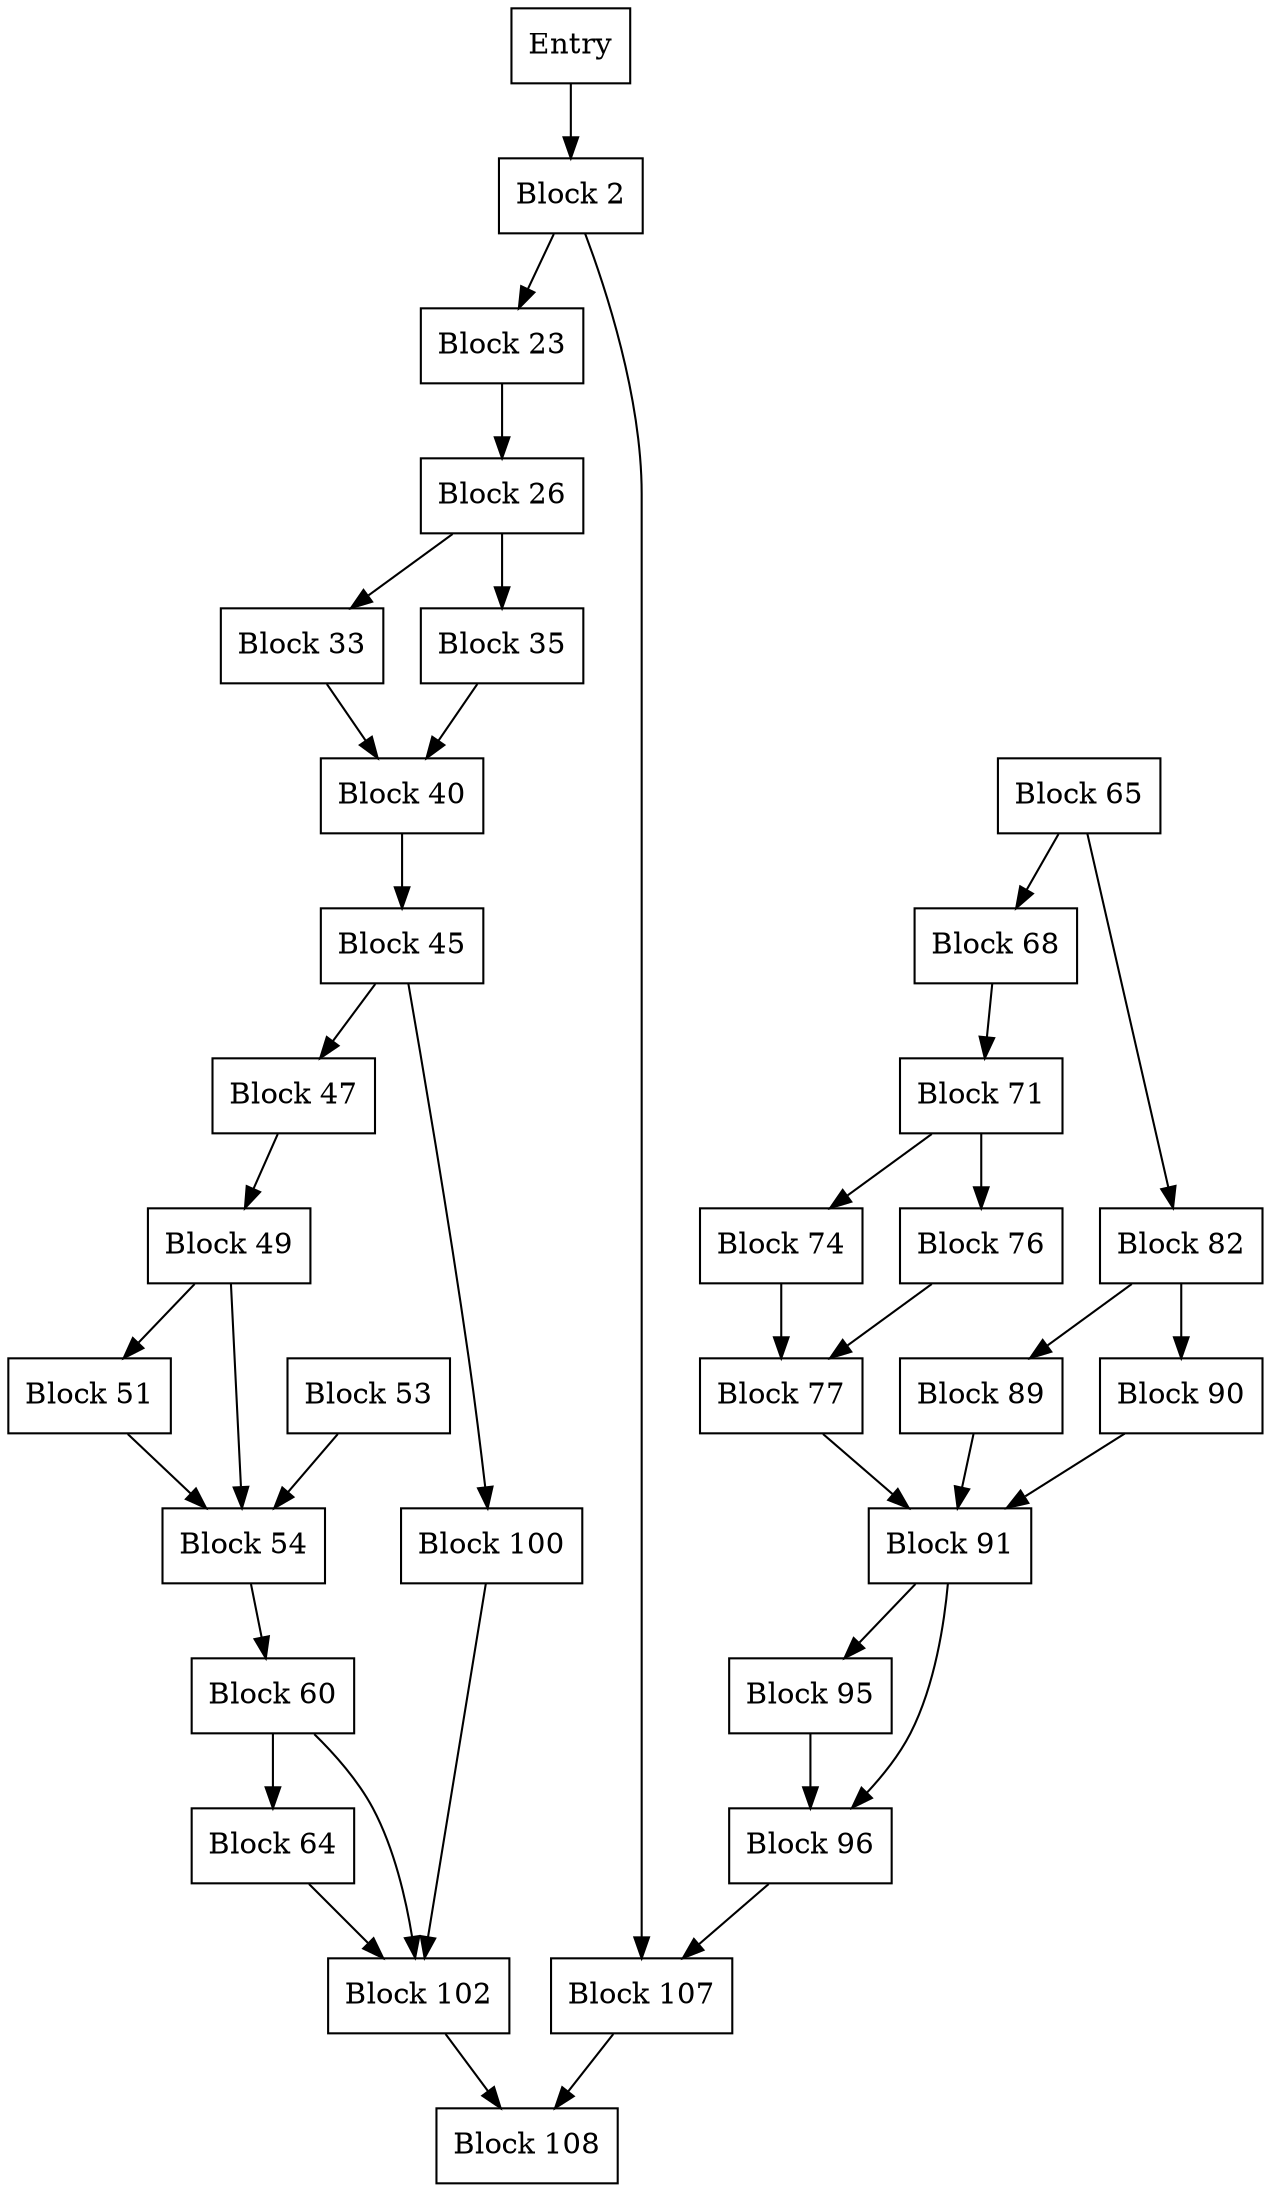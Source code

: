 digraph CFG {
    // Nodes
    node [shape=box];
    entry [label="Entry"];
    block2 [label="Block 2"];
    block23 [label="Block 23"];
    block26 [label="Block 26"];
    block33 [label="Block 33"];
    block35 [label="Block 35"];
    block40 [label="Block 40"];
    block45 [label="Block 45"];
    block47 [label="Block 47"];
    block49 [label="Block 49"];
    block51 [label="Block 51"];
    block53 [label="Block 53"];
    block54 [label="Block 54"];
    block60 [label="Block 60"];
    block64 [label="Block 64"];
    block65 [label="Block 65"];
    block68 [label="Block 68"];
    block71 [label="Block 71"];
    block74 [label="Block 74"];
    block76 [label="Block 76"];
    block77 [label="Block 77"];
    block82 [label="Block 82"];
    block89 [label="Block 89"];
    block90 [label="Block 90"];
    block91 [label="Block 91"];
    block95 [label="Block 95"];
    block96 [label="Block 96"];
    block100 [label="Block 100"];
    block102 [label="Block 102"];
    block107 [label="Block 107"];
    block108 [label="Block 108"];

    // Edges
    entry -> block2;
    block2 -> block23;
    block2 -> block107;
    block23 -> block26;
    block26 -> block33;
    block26 -> block35;
    block33 -> block40;
    block35 -> block40;
    block40 -> block45;
    block45 -> block47;
    block45 -> block100;
    block47 -> block49;
    block49 -> block51;
    block49 -> block54;
    block51 -> block54;
    block53 -> block54;
    block54 -> block60;
    block60 -> block64;
    block60 -> block102;
    block64 -> block102;
    block65 -> block68;
    block68 -> block71;
    block71 -> block74;
    block71 -> block76;
    block74 -> block77;
    block76 -> block77;
    block77 -> block91;
    block65 -> block82;
    block82 -> block89;
    block82 -> block90;
    block89 -> block91;
    block90 -> block91;
    block91 -> block95;
    block91 -> block96;
    block95 -> block96;
    block96 -> block107;
    block100 -> block102;
    block102 -> block108;
    block107 -> block108;
}